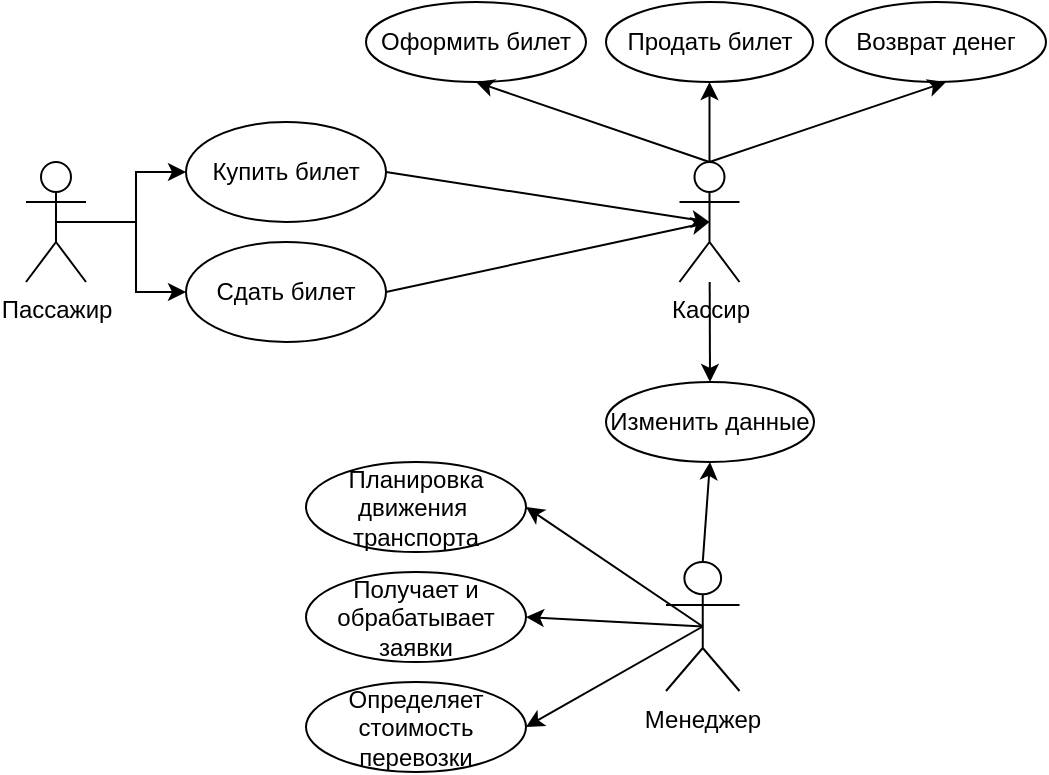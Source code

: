 <mxfile version="13.3.4" type="device"><diagram id="MzzgEnvqM2-BgbJNIbxu" name="Page-1"><mxGraphModel dx="796" dy="347" grid="1" gridSize="10" guides="1" tooltips="1" connect="1" arrows="1" fold="1" page="1" pageScale="1" pageWidth="827" pageHeight="1169" math="0" shadow="0"><root><mxCell id="0"/><mxCell id="1" parent="0"/><mxCell id="Y5DUIYvsbjeplnS21nNV-23" style="edgeStyle=orthogonalEdgeStyle;rounded=0;orthogonalLoop=1;jettySize=auto;html=1;exitX=0.5;exitY=0.5;exitDx=0;exitDy=0;exitPerimeter=0;entryX=0;entryY=0.5;entryDx=0;entryDy=0;" edge="1" parent="1" source="Y5DUIYvsbjeplnS21nNV-4" target="Y5DUIYvsbjeplnS21nNV-17"><mxGeometry relative="1" as="geometry"/></mxCell><mxCell id="Y5DUIYvsbjeplnS21nNV-24" style="edgeStyle=orthogonalEdgeStyle;rounded=0;orthogonalLoop=1;jettySize=auto;html=1;exitX=0.5;exitY=0.5;exitDx=0;exitDy=0;exitPerimeter=0;entryX=0;entryY=0.5;entryDx=0;entryDy=0;" edge="1" parent="1" source="Y5DUIYvsbjeplnS21nNV-4" target="Y5DUIYvsbjeplnS21nNV-14"><mxGeometry relative="1" as="geometry"/></mxCell><mxCell id="Y5DUIYvsbjeplnS21nNV-4" value="Пассажир" style="shape=umlActor;verticalLabelPosition=bottom;labelBackgroundColor=#ffffff;verticalAlign=top;html=1;outlineConnect=0;" vertex="1" parent="1"><mxGeometry x="80" y="380" width="30" height="60" as="geometry"/></mxCell><mxCell id="Y5DUIYvsbjeplnS21nNV-6" value="Кассир" style="shape=umlActor;verticalLabelPosition=bottom;labelBackgroundColor=#ffffff;verticalAlign=top;html=1;outlineConnect=0;" vertex="1" parent="1"><mxGeometry x="406.75" y="380" width="30" height="60" as="geometry"/></mxCell><mxCell id="Y5DUIYvsbjeplnS21nNV-8" value="Менеджер" style="shape=umlActor;verticalLabelPosition=bottom;labelBackgroundColor=#ffffff;verticalAlign=top;html=1;outlineConnect=0;" vertex="1" parent="1"><mxGeometry x="400" y="580" width="36.75" height="64.5" as="geometry"/></mxCell><mxCell id="Y5DUIYvsbjeplnS21nNV-14" value="Купить билет" style="ellipse;whiteSpace=wrap;html=1;" vertex="1" parent="1"><mxGeometry x="160" y="360" width="100" height="50" as="geometry"/></mxCell><mxCell id="Y5DUIYvsbjeplnS21nNV-17" value="Сдать билет" style="ellipse;whiteSpace=wrap;html=1;" vertex="1" parent="1"><mxGeometry x="160" y="420" width="100" height="50" as="geometry"/></mxCell><mxCell id="Y5DUIYvsbjeplnS21nNV-26" value="Оформить билет" style="ellipse;whiteSpace=wrap;html=1;" vertex="1" parent="1"><mxGeometry x="250" y="300" width="110" height="40" as="geometry"/></mxCell><mxCell id="Y5DUIYvsbjeplnS21nNV-27" value="Продать билет" style="ellipse;whiteSpace=wrap;html=1;" vertex="1" parent="1"><mxGeometry x="370" y="300" width="103.5" height="40" as="geometry"/></mxCell><mxCell id="Y5DUIYvsbjeplnS21nNV-28" value="Возврат денег" style="ellipse;whiteSpace=wrap;html=1;" vertex="1" parent="1"><mxGeometry x="480" y="300" width="110" height="40" as="geometry"/></mxCell><mxCell id="Y5DUIYvsbjeplnS21nNV-43" value="" style="endArrow=classic;html=1;exitX=0.5;exitY=0;exitDx=0;exitDy=0;exitPerimeter=0;entryX=0.5;entryY=1;entryDx=0;entryDy=0;" edge="1" parent="1" source="Y5DUIYvsbjeplnS21nNV-6" target="Y5DUIYvsbjeplnS21nNV-26"><mxGeometry width="50" height="50" relative="1" as="geometry"><mxPoint x="333.5" y="390" as="sourcePoint"/><mxPoint x="383.5" y="340" as="targetPoint"/></mxGeometry></mxCell><mxCell id="Y5DUIYvsbjeplnS21nNV-44" value="" style="endArrow=classic;html=1;exitX=0.5;exitY=0;exitDx=0;exitDy=0;exitPerimeter=0;entryX=0.5;entryY=1;entryDx=0;entryDy=0;" edge="1" parent="1" source="Y5DUIYvsbjeplnS21nNV-6" target="Y5DUIYvsbjeplnS21nNV-27"><mxGeometry width="50" height="50" relative="1" as="geometry"><mxPoint x="410" y="370" as="sourcePoint"/><mxPoint x="460" y="320" as="targetPoint"/></mxGeometry></mxCell><mxCell id="Y5DUIYvsbjeplnS21nNV-48" value="" style="endArrow=classic;html=1;exitX=0.5;exitY=0;exitDx=0;exitDy=0;exitPerimeter=0;" edge="1" parent="1" source="Y5DUIYvsbjeplnS21nNV-6"><mxGeometry width="50" height="50" relative="1" as="geometry"><mxPoint x="500" y="390" as="sourcePoint"/><mxPoint x="540" y="340" as="targetPoint"/></mxGeometry></mxCell><mxCell id="Y5DUIYvsbjeplnS21nNV-49" value="" style="endArrow=classic;html=1;exitX=1;exitY=0.5;exitDx=0;exitDy=0;entryX=0.5;entryY=0.5;entryDx=0;entryDy=0;entryPerimeter=0;" edge="1" parent="1" source="Y5DUIYvsbjeplnS21nNV-14" target="Y5DUIYvsbjeplnS21nNV-6"><mxGeometry width="50" height="50" relative="1" as="geometry"><mxPoint x="330" y="440" as="sourcePoint"/><mxPoint x="380" y="390" as="targetPoint"/></mxGeometry></mxCell><mxCell id="Y5DUIYvsbjeplnS21nNV-50" value="" style="endArrow=classic;html=1;exitX=1;exitY=0.5;exitDx=0;exitDy=0;entryX=0.5;entryY=0.5;entryDx=0;entryDy=0;entryPerimeter=0;" edge="1" parent="1" source="Y5DUIYvsbjeplnS21nNV-17" target="Y5DUIYvsbjeplnS21nNV-6"><mxGeometry width="50" height="50" relative="1" as="geometry"><mxPoint x="360" y="490" as="sourcePoint"/><mxPoint x="410" y="440" as="targetPoint"/></mxGeometry></mxCell><mxCell id="Y5DUIYvsbjeplnS21nNV-53" value="Изменить данные" style="ellipse;whiteSpace=wrap;html=1;" vertex="1" parent="1"><mxGeometry x="370" y="490" width="104" height="40" as="geometry"/></mxCell><mxCell id="Y5DUIYvsbjeplnS21nNV-54" value="" style="endArrow=classic;html=1;entryX=0.5;entryY=0;entryDx=0;entryDy=0;" edge="1" parent="1" source="Y5DUIYvsbjeplnS21nNV-6" target="Y5DUIYvsbjeplnS21nNV-53"><mxGeometry width="50" height="50" relative="1" as="geometry"><mxPoint x="340" y="520" as="sourcePoint"/><mxPoint x="390" y="470" as="targetPoint"/></mxGeometry></mxCell><mxCell id="Y5DUIYvsbjeplnS21nNV-55" value="Планировка движения&amp;nbsp;&lt;br&gt;транспорта" style="ellipse;whiteSpace=wrap;html=1;" vertex="1" parent="1"><mxGeometry x="220" y="530" width="110" height="45" as="geometry"/></mxCell><mxCell id="Y5DUIYvsbjeplnS21nNV-56" value="Получает и обрабатывает заявки" style="ellipse;whiteSpace=wrap;html=1;" vertex="1" parent="1"><mxGeometry x="220" y="585" width="110" height="45" as="geometry"/></mxCell><mxCell id="Y5DUIYvsbjeplnS21nNV-57" value="Определяет стоимость перевозки" style="ellipse;whiteSpace=wrap;html=1;" vertex="1" parent="1"><mxGeometry x="220" y="640" width="110" height="45" as="geometry"/></mxCell><mxCell id="Y5DUIYvsbjeplnS21nNV-58" value="" style="endArrow=classic;html=1;exitX=0.5;exitY=0;exitDx=0;exitDy=0;exitPerimeter=0;entryX=0.5;entryY=1;entryDx=0;entryDy=0;" edge="1" parent="1" source="Y5DUIYvsbjeplnS21nNV-8" target="Y5DUIYvsbjeplnS21nNV-53"><mxGeometry width="50" height="50" relative="1" as="geometry"><mxPoint x="520" y="600" as="sourcePoint"/><mxPoint x="570" y="550" as="targetPoint"/></mxGeometry></mxCell><mxCell id="Y5DUIYvsbjeplnS21nNV-61" value="" style="endArrow=classic;html=1;exitX=0.5;exitY=0.5;exitDx=0;exitDy=0;exitPerimeter=0;entryX=1;entryY=0.5;entryDx=0;entryDy=0;" edge="1" parent="1" source="Y5DUIYvsbjeplnS21nNV-8" target="Y5DUIYvsbjeplnS21nNV-55"><mxGeometry width="50" height="50" relative="1" as="geometry"><mxPoint x="340" y="630" as="sourcePoint"/><mxPoint x="390" y="580" as="targetPoint"/></mxGeometry></mxCell><mxCell id="Y5DUIYvsbjeplnS21nNV-62" value="" style="endArrow=classic;html=1;entryX=1;entryY=0.5;entryDx=0;entryDy=0;exitX=0.5;exitY=0.5;exitDx=0;exitDy=0;exitPerimeter=0;" edge="1" parent="1" source="Y5DUIYvsbjeplnS21nNV-8" target="Y5DUIYvsbjeplnS21nNV-56"><mxGeometry width="50" height="50" relative="1" as="geometry"><mxPoint x="420" y="610" as="sourcePoint"/><mxPoint x="410" y="610" as="targetPoint"/></mxGeometry></mxCell><mxCell id="Y5DUIYvsbjeplnS21nNV-63" value="" style="endArrow=classic;html=1;exitX=0.5;exitY=0.5;exitDx=0;exitDy=0;exitPerimeter=0;entryX=1;entryY=0.5;entryDx=0;entryDy=0;" edge="1" parent="1" source="Y5DUIYvsbjeplnS21nNV-8" target="Y5DUIYvsbjeplnS21nNV-57"><mxGeometry width="50" height="50" relative="1" as="geometry"><mxPoint x="350" y="650" as="sourcePoint"/><mxPoint x="400" y="600" as="targetPoint"/></mxGeometry></mxCell></root></mxGraphModel></diagram></mxfile>